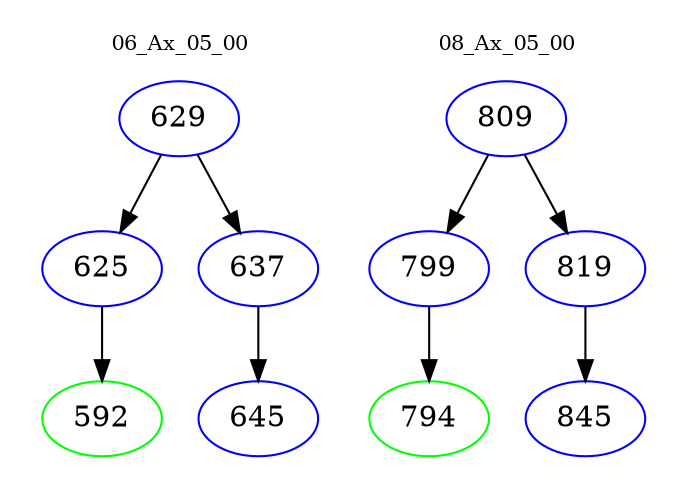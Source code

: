 digraph{
subgraph cluster_0 {
color = white
label = "06_Ax_05_00";
fontsize=10;
T0_629 [label="629", color="blue"]
T0_629 -> T0_625 [color="black"]
T0_625 [label="625", color="blue"]
T0_625 -> T0_592 [color="black"]
T0_592 [label="592", color="green"]
T0_629 -> T0_637 [color="black"]
T0_637 [label="637", color="blue"]
T0_637 -> T0_645 [color="black"]
T0_645 [label="645", color="blue"]
}
subgraph cluster_1 {
color = white
label = "08_Ax_05_00";
fontsize=10;
T1_809 [label="809", color="blue"]
T1_809 -> T1_799 [color="black"]
T1_799 [label="799", color="blue"]
T1_799 -> T1_794 [color="black"]
T1_794 [label="794", color="green"]
T1_809 -> T1_819 [color="black"]
T1_819 [label="819", color="blue"]
T1_819 -> T1_845 [color="black"]
T1_845 [label="845", color="blue"]
}
}
